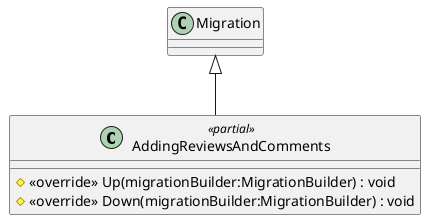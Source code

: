 @startuml
class AddingReviewsAndComments <<partial>> {
    # <<override>> Up(migrationBuilder:MigrationBuilder) : void
    # <<override>> Down(migrationBuilder:MigrationBuilder) : void
}
Migration <|-- AddingReviewsAndComments
@enduml
